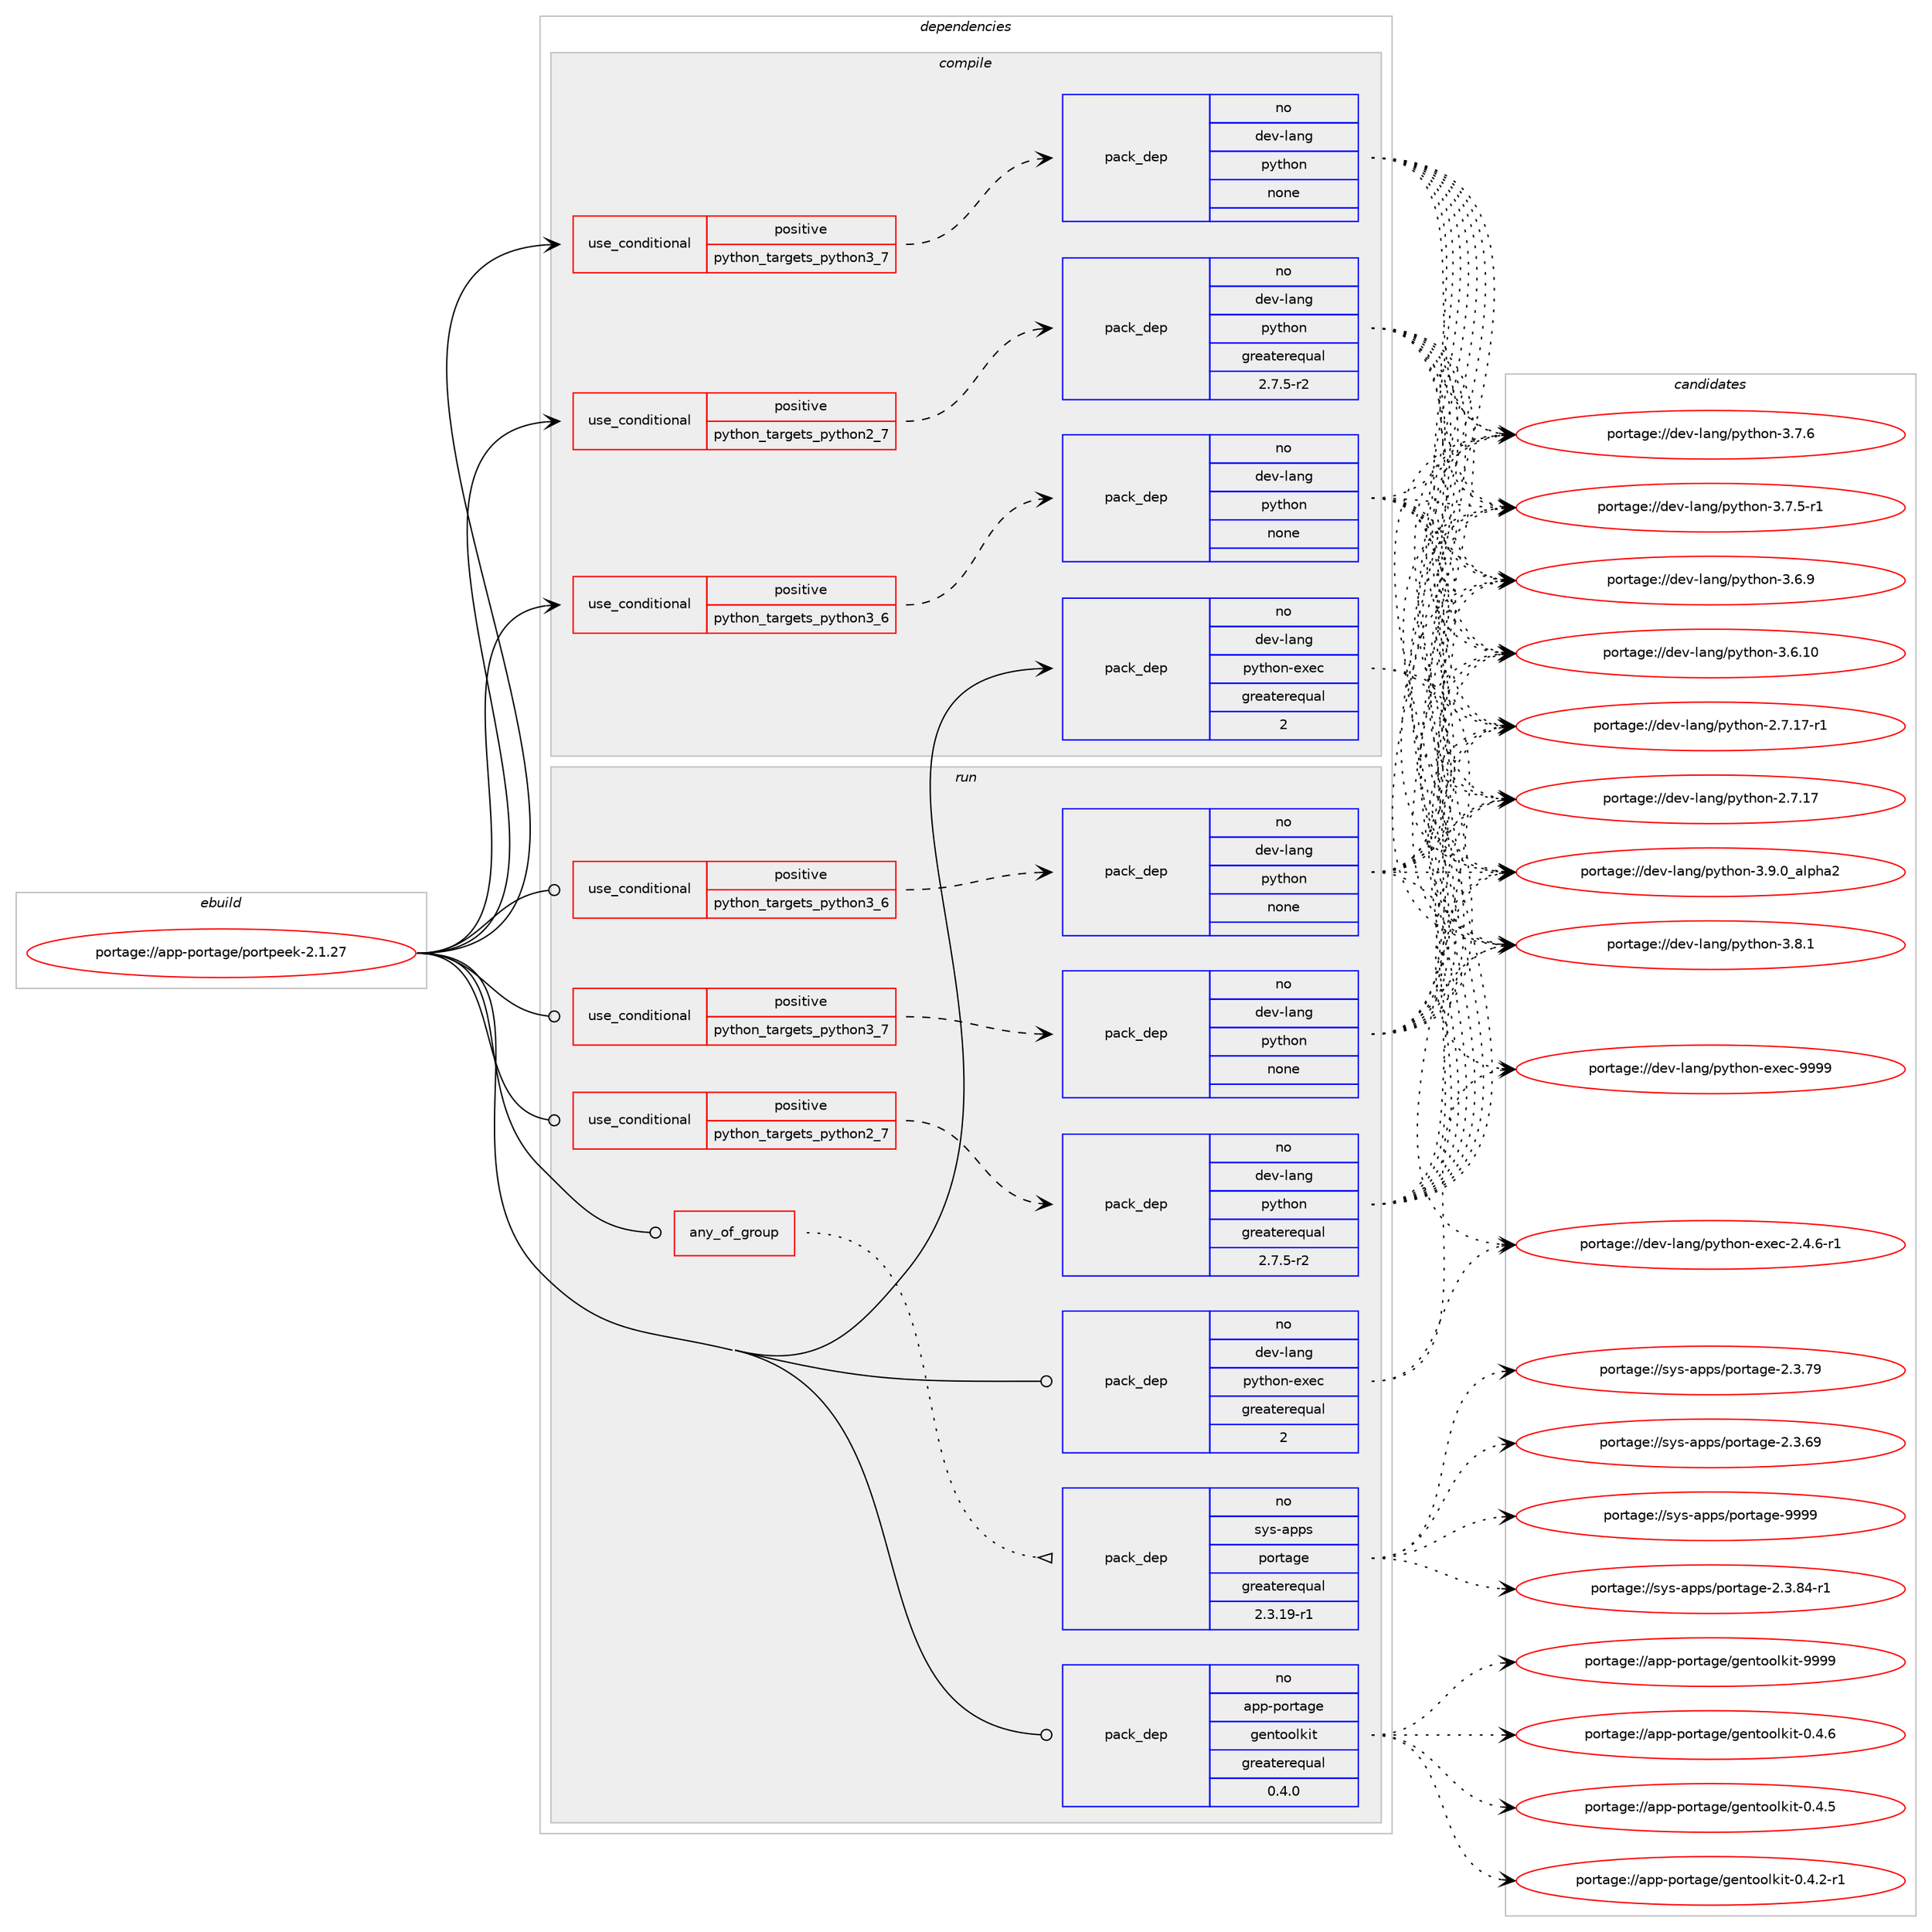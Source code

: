 digraph prolog {

# *************
# Graph options
# *************

newrank=true;
concentrate=true;
compound=true;
graph [rankdir=LR,fontname=Helvetica,fontsize=10,ranksep=1.5];#, ranksep=2.5, nodesep=0.2];
edge  [arrowhead=vee];
node  [fontname=Helvetica,fontsize=10];

# **********
# The ebuild
# **********

subgraph cluster_leftcol {
color=gray;
label=<<i>ebuild</i>>;
id [label="portage://app-portage/portpeek-2.1.27", color=red, width=4, href="../app-portage/portpeek-2.1.27.svg"];
}

# ****************
# The dependencies
# ****************

subgraph cluster_midcol {
color=gray;
label=<<i>dependencies</i>>;
subgraph cluster_compile {
fillcolor="#eeeeee";
style=filled;
label=<<i>compile</i>>;
subgraph cond140979 {
dependency600978 [label=<<TABLE BORDER="0" CELLBORDER="1" CELLSPACING="0" CELLPADDING="4"><TR><TD ROWSPAN="3" CELLPADDING="10">use_conditional</TD></TR><TR><TD>positive</TD></TR><TR><TD>python_targets_python2_7</TD></TR></TABLE>>, shape=none, color=red];
subgraph pack451980 {
dependency600979 [label=<<TABLE BORDER="0" CELLBORDER="1" CELLSPACING="0" CELLPADDING="4" WIDTH="220"><TR><TD ROWSPAN="6" CELLPADDING="30">pack_dep</TD></TR><TR><TD WIDTH="110">no</TD></TR><TR><TD>dev-lang</TD></TR><TR><TD>python</TD></TR><TR><TD>greaterequal</TD></TR><TR><TD>2.7.5-r2</TD></TR></TABLE>>, shape=none, color=blue];
}
dependency600978:e -> dependency600979:w [weight=20,style="dashed",arrowhead="vee"];
}
id:e -> dependency600978:w [weight=20,style="solid",arrowhead="vee"];
subgraph cond140980 {
dependency600980 [label=<<TABLE BORDER="0" CELLBORDER="1" CELLSPACING="0" CELLPADDING="4"><TR><TD ROWSPAN="3" CELLPADDING="10">use_conditional</TD></TR><TR><TD>positive</TD></TR><TR><TD>python_targets_python3_6</TD></TR></TABLE>>, shape=none, color=red];
subgraph pack451981 {
dependency600981 [label=<<TABLE BORDER="0" CELLBORDER="1" CELLSPACING="0" CELLPADDING="4" WIDTH="220"><TR><TD ROWSPAN="6" CELLPADDING="30">pack_dep</TD></TR><TR><TD WIDTH="110">no</TD></TR><TR><TD>dev-lang</TD></TR><TR><TD>python</TD></TR><TR><TD>none</TD></TR><TR><TD></TD></TR></TABLE>>, shape=none, color=blue];
}
dependency600980:e -> dependency600981:w [weight=20,style="dashed",arrowhead="vee"];
}
id:e -> dependency600980:w [weight=20,style="solid",arrowhead="vee"];
subgraph cond140981 {
dependency600982 [label=<<TABLE BORDER="0" CELLBORDER="1" CELLSPACING="0" CELLPADDING="4"><TR><TD ROWSPAN="3" CELLPADDING="10">use_conditional</TD></TR><TR><TD>positive</TD></TR><TR><TD>python_targets_python3_7</TD></TR></TABLE>>, shape=none, color=red];
subgraph pack451982 {
dependency600983 [label=<<TABLE BORDER="0" CELLBORDER="1" CELLSPACING="0" CELLPADDING="4" WIDTH="220"><TR><TD ROWSPAN="6" CELLPADDING="30">pack_dep</TD></TR><TR><TD WIDTH="110">no</TD></TR><TR><TD>dev-lang</TD></TR><TR><TD>python</TD></TR><TR><TD>none</TD></TR><TR><TD></TD></TR></TABLE>>, shape=none, color=blue];
}
dependency600982:e -> dependency600983:w [weight=20,style="dashed",arrowhead="vee"];
}
id:e -> dependency600982:w [weight=20,style="solid",arrowhead="vee"];
subgraph pack451983 {
dependency600984 [label=<<TABLE BORDER="0" CELLBORDER="1" CELLSPACING="0" CELLPADDING="4" WIDTH="220"><TR><TD ROWSPAN="6" CELLPADDING="30">pack_dep</TD></TR><TR><TD WIDTH="110">no</TD></TR><TR><TD>dev-lang</TD></TR><TR><TD>python-exec</TD></TR><TR><TD>greaterequal</TD></TR><TR><TD>2</TD></TR></TABLE>>, shape=none, color=blue];
}
id:e -> dependency600984:w [weight=20,style="solid",arrowhead="vee"];
}
subgraph cluster_compileandrun {
fillcolor="#eeeeee";
style=filled;
label=<<i>compile and run</i>>;
}
subgraph cluster_run {
fillcolor="#eeeeee";
style=filled;
label=<<i>run</i>>;
subgraph any7747 {
dependency600985 [label=<<TABLE BORDER="0" CELLBORDER="1" CELLSPACING="0" CELLPADDING="4"><TR><TD CELLPADDING="10">any_of_group</TD></TR></TABLE>>, shape=none, color=red];subgraph pack451984 {
dependency600986 [label=<<TABLE BORDER="0" CELLBORDER="1" CELLSPACING="0" CELLPADDING="4" WIDTH="220"><TR><TD ROWSPAN="6" CELLPADDING="30">pack_dep</TD></TR><TR><TD WIDTH="110">no</TD></TR><TR><TD>sys-apps</TD></TR><TR><TD>portage</TD></TR><TR><TD>greaterequal</TD></TR><TR><TD>2.3.19-r1</TD></TR></TABLE>>, shape=none, color=blue];
}
dependency600985:e -> dependency600986:w [weight=20,style="dotted",arrowhead="oinv"];
}
id:e -> dependency600985:w [weight=20,style="solid",arrowhead="odot"];
subgraph cond140982 {
dependency600987 [label=<<TABLE BORDER="0" CELLBORDER="1" CELLSPACING="0" CELLPADDING="4"><TR><TD ROWSPAN="3" CELLPADDING="10">use_conditional</TD></TR><TR><TD>positive</TD></TR><TR><TD>python_targets_python2_7</TD></TR></TABLE>>, shape=none, color=red];
subgraph pack451985 {
dependency600988 [label=<<TABLE BORDER="0" CELLBORDER="1" CELLSPACING="0" CELLPADDING="4" WIDTH="220"><TR><TD ROWSPAN="6" CELLPADDING="30">pack_dep</TD></TR><TR><TD WIDTH="110">no</TD></TR><TR><TD>dev-lang</TD></TR><TR><TD>python</TD></TR><TR><TD>greaterequal</TD></TR><TR><TD>2.7.5-r2</TD></TR></TABLE>>, shape=none, color=blue];
}
dependency600987:e -> dependency600988:w [weight=20,style="dashed",arrowhead="vee"];
}
id:e -> dependency600987:w [weight=20,style="solid",arrowhead="odot"];
subgraph cond140983 {
dependency600989 [label=<<TABLE BORDER="0" CELLBORDER="1" CELLSPACING="0" CELLPADDING="4"><TR><TD ROWSPAN="3" CELLPADDING="10">use_conditional</TD></TR><TR><TD>positive</TD></TR><TR><TD>python_targets_python3_6</TD></TR></TABLE>>, shape=none, color=red];
subgraph pack451986 {
dependency600990 [label=<<TABLE BORDER="0" CELLBORDER="1" CELLSPACING="0" CELLPADDING="4" WIDTH="220"><TR><TD ROWSPAN="6" CELLPADDING="30">pack_dep</TD></TR><TR><TD WIDTH="110">no</TD></TR><TR><TD>dev-lang</TD></TR><TR><TD>python</TD></TR><TR><TD>none</TD></TR><TR><TD></TD></TR></TABLE>>, shape=none, color=blue];
}
dependency600989:e -> dependency600990:w [weight=20,style="dashed",arrowhead="vee"];
}
id:e -> dependency600989:w [weight=20,style="solid",arrowhead="odot"];
subgraph cond140984 {
dependency600991 [label=<<TABLE BORDER="0" CELLBORDER="1" CELLSPACING="0" CELLPADDING="4"><TR><TD ROWSPAN="3" CELLPADDING="10">use_conditional</TD></TR><TR><TD>positive</TD></TR><TR><TD>python_targets_python3_7</TD></TR></TABLE>>, shape=none, color=red];
subgraph pack451987 {
dependency600992 [label=<<TABLE BORDER="0" CELLBORDER="1" CELLSPACING="0" CELLPADDING="4" WIDTH="220"><TR><TD ROWSPAN="6" CELLPADDING="30">pack_dep</TD></TR><TR><TD WIDTH="110">no</TD></TR><TR><TD>dev-lang</TD></TR><TR><TD>python</TD></TR><TR><TD>none</TD></TR><TR><TD></TD></TR></TABLE>>, shape=none, color=blue];
}
dependency600991:e -> dependency600992:w [weight=20,style="dashed",arrowhead="vee"];
}
id:e -> dependency600991:w [weight=20,style="solid",arrowhead="odot"];
subgraph pack451988 {
dependency600993 [label=<<TABLE BORDER="0" CELLBORDER="1" CELLSPACING="0" CELLPADDING="4" WIDTH="220"><TR><TD ROWSPAN="6" CELLPADDING="30">pack_dep</TD></TR><TR><TD WIDTH="110">no</TD></TR><TR><TD>app-portage</TD></TR><TR><TD>gentoolkit</TD></TR><TR><TD>greaterequal</TD></TR><TR><TD>0.4.0</TD></TR></TABLE>>, shape=none, color=blue];
}
id:e -> dependency600993:w [weight=20,style="solid",arrowhead="odot"];
subgraph pack451989 {
dependency600994 [label=<<TABLE BORDER="0" CELLBORDER="1" CELLSPACING="0" CELLPADDING="4" WIDTH="220"><TR><TD ROWSPAN="6" CELLPADDING="30">pack_dep</TD></TR><TR><TD WIDTH="110">no</TD></TR><TR><TD>dev-lang</TD></TR><TR><TD>python-exec</TD></TR><TR><TD>greaterequal</TD></TR><TR><TD>2</TD></TR></TABLE>>, shape=none, color=blue];
}
id:e -> dependency600994:w [weight=20,style="solid",arrowhead="odot"];
}
}

# **************
# The candidates
# **************

subgraph cluster_choices {
rank=same;
color=gray;
label=<<i>candidates</i>>;

subgraph choice451980 {
color=black;
nodesep=1;
choice10010111845108971101034711212111610411111045514657464895971081121049750 [label="portage://dev-lang/python-3.9.0_alpha2", color=red, width=4,href="../dev-lang/python-3.9.0_alpha2.svg"];
choice100101118451089711010347112121116104111110455146564649 [label="portage://dev-lang/python-3.8.1", color=red, width=4,href="../dev-lang/python-3.8.1.svg"];
choice100101118451089711010347112121116104111110455146554654 [label="portage://dev-lang/python-3.7.6", color=red, width=4,href="../dev-lang/python-3.7.6.svg"];
choice1001011184510897110103471121211161041111104551465546534511449 [label="portage://dev-lang/python-3.7.5-r1", color=red, width=4,href="../dev-lang/python-3.7.5-r1.svg"];
choice100101118451089711010347112121116104111110455146544657 [label="portage://dev-lang/python-3.6.9", color=red, width=4,href="../dev-lang/python-3.6.9.svg"];
choice10010111845108971101034711212111610411111045514654464948 [label="portage://dev-lang/python-3.6.10", color=red, width=4,href="../dev-lang/python-3.6.10.svg"];
choice100101118451089711010347112121116104111110455046554649554511449 [label="portage://dev-lang/python-2.7.17-r1", color=red, width=4,href="../dev-lang/python-2.7.17-r1.svg"];
choice10010111845108971101034711212111610411111045504655464955 [label="portage://dev-lang/python-2.7.17", color=red, width=4,href="../dev-lang/python-2.7.17.svg"];
dependency600979:e -> choice10010111845108971101034711212111610411111045514657464895971081121049750:w [style=dotted,weight="100"];
dependency600979:e -> choice100101118451089711010347112121116104111110455146564649:w [style=dotted,weight="100"];
dependency600979:e -> choice100101118451089711010347112121116104111110455146554654:w [style=dotted,weight="100"];
dependency600979:e -> choice1001011184510897110103471121211161041111104551465546534511449:w [style=dotted,weight="100"];
dependency600979:e -> choice100101118451089711010347112121116104111110455146544657:w [style=dotted,weight="100"];
dependency600979:e -> choice10010111845108971101034711212111610411111045514654464948:w [style=dotted,weight="100"];
dependency600979:e -> choice100101118451089711010347112121116104111110455046554649554511449:w [style=dotted,weight="100"];
dependency600979:e -> choice10010111845108971101034711212111610411111045504655464955:w [style=dotted,weight="100"];
}
subgraph choice451981 {
color=black;
nodesep=1;
choice10010111845108971101034711212111610411111045514657464895971081121049750 [label="portage://dev-lang/python-3.9.0_alpha2", color=red, width=4,href="../dev-lang/python-3.9.0_alpha2.svg"];
choice100101118451089711010347112121116104111110455146564649 [label="portage://dev-lang/python-3.8.1", color=red, width=4,href="../dev-lang/python-3.8.1.svg"];
choice100101118451089711010347112121116104111110455146554654 [label="portage://dev-lang/python-3.7.6", color=red, width=4,href="../dev-lang/python-3.7.6.svg"];
choice1001011184510897110103471121211161041111104551465546534511449 [label="portage://dev-lang/python-3.7.5-r1", color=red, width=4,href="../dev-lang/python-3.7.5-r1.svg"];
choice100101118451089711010347112121116104111110455146544657 [label="portage://dev-lang/python-3.6.9", color=red, width=4,href="../dev-lang/python-3.6.9.svg"];
choice10010111845108971101034711212111610411111045514654464948 [label="portage://dev-lang/python-3.6.10", color=red, width=4,href="../dev-lang/python-3.6.10.svg"];
choice100101118451089711010347112121116104111110455046554649554511449 [label="portage://dev-lang/python-2.7.17-r1", color=red, width=4,href="../dev-lang/python-2.7.17-r1.svg"];
choice10010111845108971101034711212111610411111045504655464955 [label="portage://dev-lang/python-2.7.17", color=red, width=4,href="../dev-lang/python-2.7.17.svg"];
dependency600981:e -> choice10010111845108971101034711212111610411111045514657464895971081121049750:w [style=dotted,weight="100"];
dependency600981:e -> choice100101118451089711010347112121116104111110455146564649:w [style=dotted,weight="100"];
dependency600981:e -> choice100101118451089711010347112121116104111110455146554654:w [style=dotted,weight="100"];
dependency600981:e -> choice1001011184510897110103471121211161041111104551465546534511449:w [style=dotted,weight="100"];
dependency600981:e -> choice100101118451089711010347112121116104111110455146544657:w [style=dotted,weight="100"];
dependency600981:e -> choice10010111845108971101034711212111610411111045514654464948:w [style=dotted,weight="100"];
dependency600981:e -> choice100101118451089711010347112121116104111110455046554649554511449:w [style=dotted,weight="100"];
dependency600981:e -> choice10010111845108971101034711212111610411111045504655464955:w [style=dotted,weight="100"];
}
subgraph choice451982 {
color=black;
nodesep=1;
choice10010111845108971101034711212111610411111045514657464895971081121049750 [label="portage://dev-lang/python-3.9.0_alpha2", color=red, width=4,href="../dev-lang/python-3.9.0_alpha2.svg"];
choice100101118451089711010347112121116104111110455146564649 [label="portage://dev-lang/python-3.8.1", color=red, width=4,href="../dev-lang/python-3.8.1.svg"];
choice100101118451089711010347112121116104111110455146554654 [label="portage://dev-lang/python-3.7.6", color=red, width=4,href="../dev-lang/python-3.7.6.svg"];
choice1001011184510897110103471121211161041111104551465546534511449 [label="portage://dev-lang/python-3.7.5-r1", color=red, width=4,href="../dev-lang/python-3.7.5-r1.svg"];
choice100101118451089711010347112121116104111110455146544657 [label="portage://dev-lang/python-3.6.9", color=red, width=4,href="../dev-lang/python-3.6.9.svg"];
choice10010111845108971101034711212111610411111045514654464948 [label="portage://dev-lang/python-3.6.10", color=red, width=4,href="../dev-lang/python-3.6.10.svg"];
choice100101118451089711010347112121116104111110455046554649554511449 [label="portage://dev-lang/python-2.7.17-r1", color=red, width=4,href="../dev-lang/python-2.7.17-r1.svg"];
choice10010111845108971101034711212111610411111045504655464955 [label="portage://dev-lang/python-2.7.17", color=red, width=4,href="../dev-lang/python-2.7.17.svg"];
dependency600983:e -> choice10010111845108971101034711212111610411111045514657464895971081121049750:w [style=dotted,weight="100"];
dependency600983:e -> choice100101118451089711010347112121116104111110455146564649:w [style=dotted,weight="100"];
dependency600983:e -> choice100101118451089711010347112121116104111110455146554654:w [style=dotted,weight="100"];
dependency600983:e -> choice1001011184510897110103471121211161041111104551465546534511449:w [style=dotted,weight="100"];
dependency600983:e -> choice100101118451089711010347112121116104111110455146544657:w [style=dotted,weight="100"];
dependency600983:e -> choice10010111845108971101034711212111610411111045514654464948:w [style=dotted,weight="100"];
dependency600983:e -> choice100101118451089711010347112121116104111110455046554649554511449:w [style=dotted,weight="100"];
dependency600983:e -> choice10010111845108971101034711212111610411111045504655464955:w [style=dotted,weight="100"];
}
subgraph choice451983 {
color=black;
nodesep=1;
choice10010111845108971101034711212111610411111045101120101994557575757 [label="portage://dev-lang/python-exec-9999", color=red, width=4,href="../dev-lang/python-exec-9999.svg"];
choice10010111845108971101034711212111610411111045101120101994550465246544511449 [label="portage://dev-lang/python-exec-2.4.6-r1", color=red, width=4,href="../dev-lang/python-exec-2.4.6-r1.svg"];
dependency600984:e -> choice10010111845108971101034711212111610411111045101120101994557575757:w [style=dotted,weight="100"];
dependency600984:e -> choice10010111845108971101034711212111610411111045101120101994550465246544511449:w [style=dotted,weight="100"];
}
subgraph choice451984 {
color=black;
nodesep=1;
choice115121115459711211211547112111114116971031014557575757 [label="portage://sys-apps/portage-9999", color=red, width=4,href="../sys-apps/portage-9999.svg"];
choice11512111545971121121154711211111411697103101455046514656524511449 [label="portage://sys-apps/portage-2.3.84-r1", color=red, width=4,href="../sys-apps/portage-2.3.84-r1.svg"];
choice1151211154597112112115471121111141169710310145504651465557 [label="portage://sys-apps/portage-2.3.79", color=red, width=4,href="../sys-apps/portage-2.3.79.svg"];
choice1151211154597112112115471121111141169710310145504651465457 [label="portage://sys-apps/portage-2.3.69", color=red, width=4,href="../sys-apps/portage-2.3.69.svg"];
dependency600986:e -> choice115121115459711211211547112111114116971031014557575757:w [style=dotted,weight="100"];
dependency600986:e -> choice11512111545971121121154711211111411697103101455046514656524511449:w [style=dotted,weight="100"];
dependency600986:e -> choice1151211154597112112115471121111141169710310145504651465557:w [style=dotted,weight="100"];
dependency600986:e -> choice1151211154597112112115471121111141169710310145504651465457:w [style=dotted,weight="100"];
}
subgraph choice451985 {
color=black;
nodesep=1;
choice10010111845108971101034711212111610411111045514657464895971081121049750 [label="portage://dev-lang/python-3.9.0_alpha2", color=red, width=4,href="../dev-lang/python-3.9.0_alpha2.svg"];
choice100101118451089711010347112121116104111110455146564649 [label="portage://dev-lang/python-3.8.1", color=red, width=4,href="../dev-lang/python-3.8.1.svg"];
choice100101118451089711010347112121116104111110455146554654 [label="portage://dev-lang/python-3.7.6", color=red, width=4,href="../dev-lang/python-3.7.6.svg"];
choice1001011184510897110103471121211161041111104551465546534511449 [label="portage://dev-lang/python-3.7.5-r1", color=red, width=4,href="../dev-lang/python-3.7.5-r1.svg"];
choice100101118451089711010347112121116104111110455146544657 [label="portage://dev-lang/python-3.6.9", color=red, width=4,href="../dev-lang/python-3.6.9.svg"];
choice10010111845108971101034711212111610411111045514654464948 [label="portage://dev-lang/python-3.6.10", color=red, width=4,href="../dev-lang/python-3.6.10.svg"];
choice100101118451089711010347112121116104111110455046554649554511449 [label="portage://dev-lang/python-2.7.17-r1", color=red, width=4,href="../dev-lang/python-2.7.17-r1.svg"];
choice10010111845108971101034711212111610411111045504655464955 [label="portage://dev-lang/python-2.7.17", color=red, width=4,href="../dev-lang/python-2.7.17.svg"];
dependency600988:e -> choice10010111845108971101034711212111610411111045514657464895971081121049750:w [style=dotted,weight="100"];
dependency600988:e -> choice100101118451089711010347112121116104111110455146564649:w [style=dotted,weight="100"];
dependency600988:e -> choice100101118451089711010347112121116104111110455146554654:w [style=dotted,weight="100"];
dependency600988:e -> choice1001011184510897110103471121211161041111104551465546534511449:w [style=dotted,weight="100"];
dependency600988:e -> choice100101118451089711010347112121116104111110455146544657:w [style=dotted,weight="100"];
dependency600988:e -> choice10010111845108971101034711212111610411111045514654464948:w [style=dotted,weight="100"];
dependency600988:e -> choice100101118451089711010347112121116104111110455046554649554511449:w [style=dotted,weight="100"];
dependency600988:e -> choice10010111845108971101034711212111610411111045504655464955:w [style=dotted,weight="100"];
}
subgraph choice451986 {
color=black;
nodesep=1;
choice10010111845108971101034711212111610411111045514657464895971081121049750 [label="portage://dev-lang/python-3.9.0_alpha2", color=red, width=4,href="../dev-lang/python-3.9.0_alpha2.svg"];
choice100101118451089711010347112121116104111110455146564649 [label="portage://dev-lang/python-3.8.1", color=red, width=4,href="../dev-lang/python-3.8.1.svg"];
choice100101118451089711010347112121116104111110455146554654 [label="portage://dev-lang/python-3.7.6", color=red, width=4,href="../dev-lang/python-3.7.6.svg"];
choice1001011184510897110103471121211161041111104551465546534511449 [label="portage://dev-lang/python-3.7.5-r1", color=red, width=4,href="../dev-lang/python-3.7.5-r1.svg"];
choice100101118451089711010347112121116104111110455146544657 [label="portage://dev-lang/python-3.6.9", color=red, width=4,href="../dev-lang/python-3.6.9.svg"];
choice10010111845108971101034711212111610411111045514654464948 [label="portage://dev-lang/python-3.6.10", color=red, width=4,href="../dev-lang/python-3.6.10.svg"];
choice100101118451089711010347112121116104111110455046554649554511449 [label="portage://dev-lang/python-2.7.17-r1", color=red, width=4,href="../dev-lang/python-2.7.17-r1.svg"];
choice10010111845108971101034711212111610411111045504655464955 [label="portage://dev-lang/python-2.7.17", color=red, width=4,href="../dev-lang/python-2.7.17.svg"];
dependency600990:e -> choice10010111845108971101034711212111610411111045514657464895971081121049750:w [style=dotted,weight="100"];
dependency600990:e -> choice100101118451089711010347112121116104111110455146564649:w [style=dotted,weight="100"];
dependency600990:e -> choice100101118451089711010347112121116104111110455146554654:w [style=dotted,weight="100"];
dependency600990:e -> choice1001011184510897110103471121211161041111104551465546534511449:w [style=dotted,weight="100"];
dependency600990:e -> choice100101118451089711010347112121116104111110455146544657:w [style=dotted,weight="100"];
dependency600990:e -> choice10010111845108971101034711212111610411111045514654464948:w [style=dotted,weight="100"];
dependency600990:e -> choice100101118451089711010347112121116104111110455046554649554511449:w [style=dotted,weight="100"];
dependency600990:e -> choice10010111845108971101034711212111610411111045504655464955:w [style=dotted,weight="100"];
}
subgraph choice451987 {
color=black;
nodesep=1;
choice10010111845108971101034711212111610411111045514657464895971081121049750 [label="portage://dev-lang/python-3.9.0_alpha2", color=red, width=4,href="../dev-lang/python-3.9.0_alpha2.svg"];
choice100101118451089711010347112121116104111110455146564649 [label="portage://dev-lang/python-3.8.1", color=red, width=4,href="../dev-lang/python-3.8.1.svg"];
choice100101118451089711010347112121116104111110455146554654 [label="portage://dev-lang/python-3.7.6", color=red, width=4,href="../dev-lang/python-3.7.6.svg"];
choice1001011184510897110103471121211161041111104551465546534511449 [label="portage://dev-lang/python-3.7.5-r1", color=red, width=4,href="../dev-lang/python-3.7.5-r1.svg"];
choice100101118451089711010347112121116104111110455146544657 [label="portage://dev-lang/python-3.6.9", color=red, width=4,href="../dev-lang/python-3.6.9.svg"];
choice10010111845108971101034711212111610411111045514654464948 [label="portage://dev-lang/python-3.6.10", color=red, width=4,href="../dev-lang/python-3.6.10.svg"];
choice100101118451089711010347112121116104111110455046554649554511449 [label="portage://dev-lang/python-2.7.17-r1", color=red, width=4,href="../dev-lang/python-2.7.17-r1.svg"];
choice10010111845108971101034711212111610411111045504655464955 [label="portage://dev-lang/python-2.7.17", color=red, width=4,href="../dev-lang/python-2.7.17.svg"];
dependency600992:e -> choice10010111845108971101034711212111610411111045514657464895971081121049750:w [style=dotted,weight="100"];
dependency600992:e -> choice100101118451089711010347112121116104111110455146564649:w [style=dotted,weight="100"];
dependency600992:e -> choice100101118451089711010347112121116104111110455146554654:w [style=dotted,weight="100"];
dependency600992:e -> choice1001011184510897110103471121211161041111104551465546534511449:w [style=dotted,weight="100"];
dependency600992:e -> choice100101118451089711010347112121116104111110455146544657:w [style=dotted,weight="100"];
dependency600992:e -> choice10010111845108971101034711212111610411111045514654464948:w [style=dotted,weight="100"];
dependency600992:e -> choice100101118451089711010347112121116104111110455046554649554511449:w [style=dotted,weight="100"];
dependency600992:e -> choice10010111845108971101034711212111610411111045504655464955:w [style=dotted,weight="100"];
}
subgraph choice451988 {
color=black;
nodesep=1;
choice971121124511211111411697103101471031011101161111111081071051164557575757 [label="portage://app-portage/gentoolkit-9999", color=red, width=4,href="../app-portage/gentoolkit-9999.svg"];
choice97112112451121111141169710310147103101110116111111108107105116454846524654 [label="portage://app-portage/gentoolkit-0.4.6", color=red, width=4,href="../app-portage/gentoolkit-0.4.6.svg"];
choice97112112451121111141169710310147103101110116111111108107105116454846524653 [label="portage://app-portage/gentoolkit-0.4.5", color=red, width=4,href="../app-portage/gentoolkit-0.4.5.svg"];
choice971121124511211111411697103101471031011101161111111081071051164548465246504511449 [label="portage://app-portage/gentoolkit-0.4.2-r1", color=red, width=4,href="../app-portage/gentoolkit-0.4.2-r1.svg"];
dependency600993:e -> choice971121124511211111411697103101471031011101161111111081071051164557575757:w [style=dotted,weight="100"];
dependency600993:e -> choice97112112451121111141169710310147103101110116111111108107105116454846524654:w [style=dotted,weight="100"];
dependency600993:e -> choice97112112451121111141169710310147103101110116111111108107105116454846524653:w [style=dotted,weight="100"];
dependency600993:e -> choice971121124511211111411697103101471031011101161111111081071051164548465246504511449:w [style=dotted,weight="100"];
}
subgraph choice451989 {
color=black;
nodesep=1;
choice10010111845108971101034711212111610411111045101120101994557575757 [label="portage://dev-lang/python-exec-9999", color=red, width=4,href="../dev-lang/python-exec-9999.svg"];
choice10010111845108971101034711212111610411111045101120101994550465246544511449 [label="portage://dev-lang/python-exec-2.4.6-r1", color=red, width=4,href="../dev-lang/python-exec-2.4.6-r1.svg"];
dependency600994:e -> choice10010111845108971101034711212111610411111045101120101994557575757:w [style=dotted,weight="100"];
dependency600994:e -> choice10010111845108971101034711212111610411111045101120101994550465246544511449:w [style=dotted,weight="100"];
}
}

}
